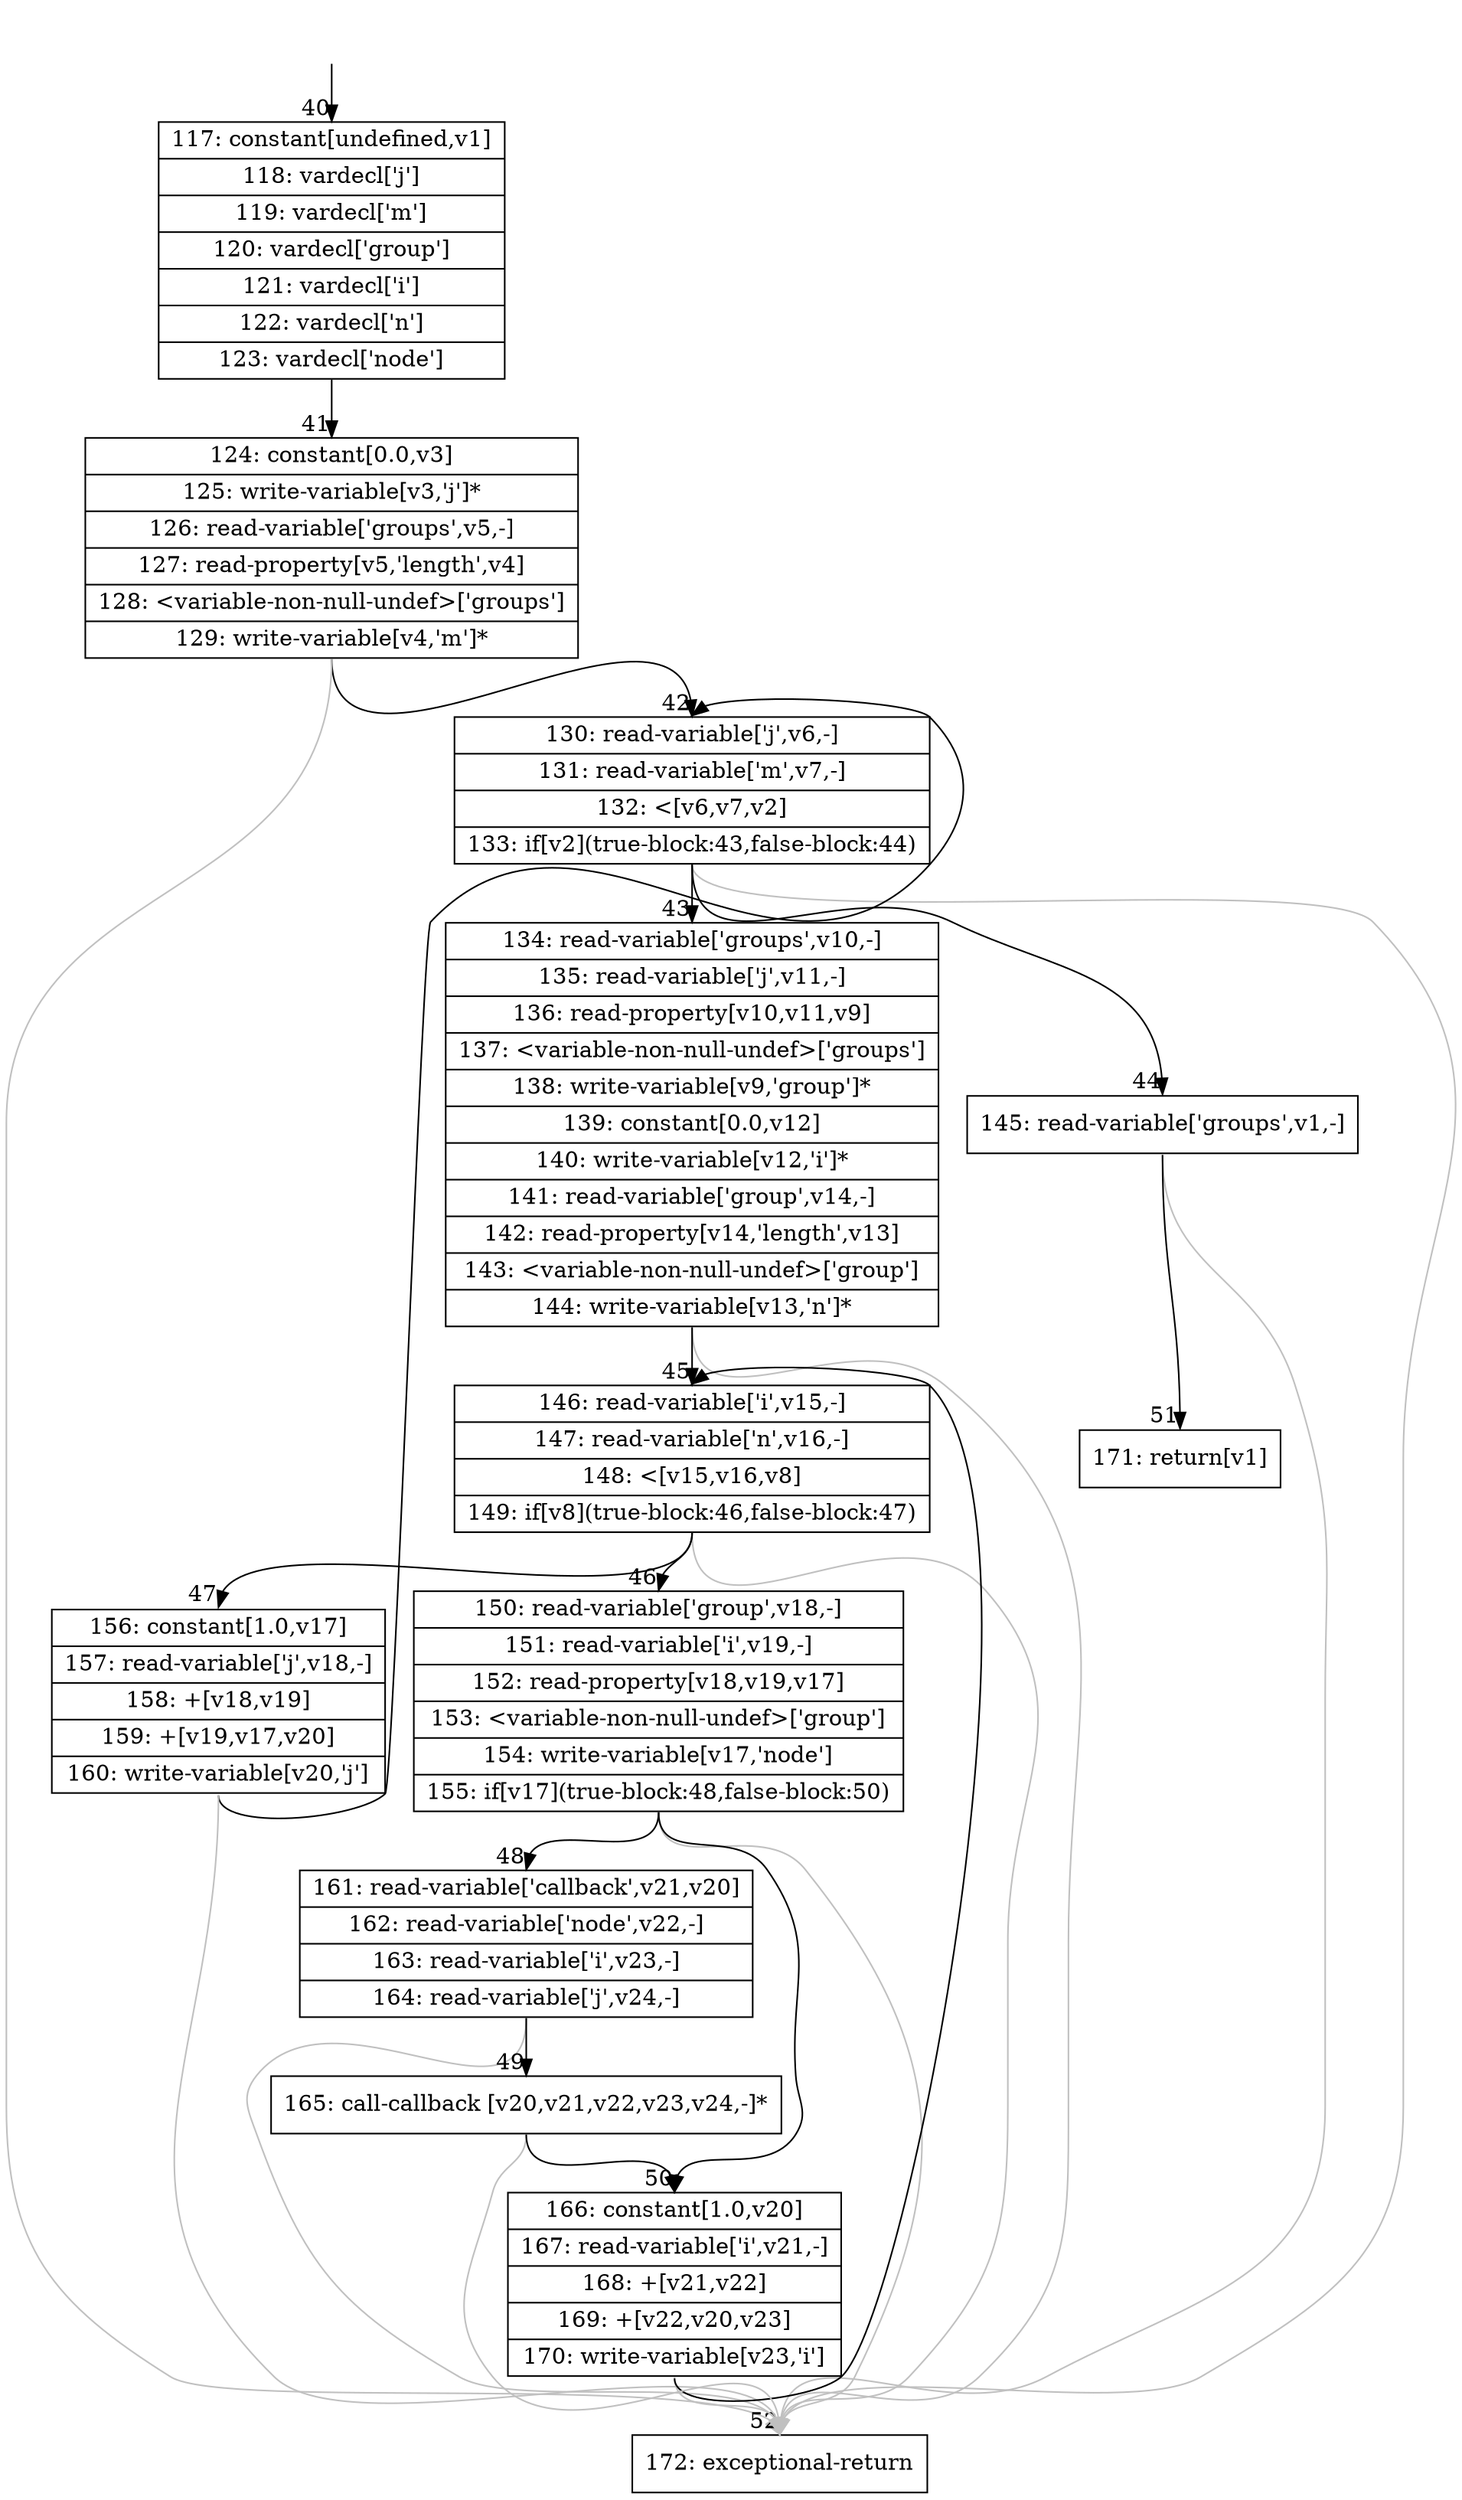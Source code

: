 digraph {
rankdir="TD"
BB_entry3[shape=none,label=""];
BB_entry3 -> BB40 [tailport=s, headport=n, headlabel="    40"]
BB40 [shape=record label="{117: constant[undefined,v1]|118: vardecl['j']|119: vardecl['m']|120: vardecl['group']|121: vardecl['i']|122: vardecl['n']|123: vardecl['node']}" ] 
BB40 -> BB41 [tailport=s, headport=n, headlabel="      41"]
BB41 [shape=record label="{124: constant[0.0,v3]|125: write-variable[v3,'j']*|126: read-variable['groups',v5,-]|127: read-property[v5,'length',v4]|128: \<variable-non-null-undef\>['groups']|129: write-variable[v4,'m']*}" ] 
BB41 -> BB42 [tailport=s, headport=n, headlabel="      42"]
BB41 -> BB52 [tailport=s, headport=n, color=gray, headlabel="      52"]
BB42 [shape=record label="{130: read-variable['j',v6,-]|131: read-variable['m',v7,-]|132: \<[v6,v7,v2]|133: if[v2](true-block:43,false-block:44)}" ] 
BB42 -> BB43 [tailport=s, headport=n, headlabel="      43"]
BB42 -> BB44 [tailport=s, headport=n, headlabel="      44"]
BB42 -> BB52 [tailport=s, headport=n, color=gray]
BB43 [shape=record label="{134: read-variable['groups',v10,-]|135: read-variable['j',v11,-]|136: read-property[v10,v11,v9]|137: \<variable-non-null-undef\>['groups']|138: write-variable[v9,'group']*|139: constant[0.0,v12]|140: write-variable[v12,'i']*|141: read-variable['group',v14,-]|142: read-property[v14,'length',v13]|143: \<variable-non-null-undef\>['group']|144: write-variable[v13,'n']*}" ] 
BB43 -> BB45 [tailport=s, headport=n, headlabel="      45"]
BB43 -> BB52 [tailport=s, headport=n, color=gray]
BB44 [shape=record label="{145: read-variable['groups',v1,-]}" ] 
BB44 -> BB51 [tailport=s, headport=n, headlabel="      51"]
BB44 -> BB52 [tailport=s, headport=n, color=gray]
BB45 [shape=record label="{146: read-variable['i',v15,-]|147: read-variable['n',v16,-]|148: \<[v15,v16,v8]|149: if[v8](true-block:46,false-block:47)}" ] 
BB45 -> BB46 [tailport=s, headport=n, headlabel="      46"]
BB45 -> BB47 [tailport=s, headport=n, headlabel="      47"]
BB45 -> BB52 [tailport=s, headport=n, color=gray]
BB46 [shape=record label="{150: read-variable['group',v18,-]|151: read-variable['i',v19,-]|152: read-property[v18,v19,v17]|153: \<variable-non-null-undef\>['group']|154: write-variable[v17,'node']|155: if[v17](true-block:48,false-block:50)}" ] 
BB46 -> BB48 [tailport=s, headport=n, headlabel="      48"]
BB46 -> BB50 [tailport=s, headport=n, headlabel="      50"]
BB46 -> BB52 [tailport=s, headport=n, color=gray]
BB47 [shape=record label="{156: constant[1.0,v17]|157: read-variable['j',v18,-]|158: +[v18,v19]|159: +[v19,v17,v20]|160: write-variable[v20,'j']}" ] 
BB47 -> BB42 [tailport=s, headport=n]
BB47 -> BB52 [tailport=s, headport=n, color=gray]
BB48 [shape=record label="{161: read-variable['callback',v21,v20]|162: read-variable['node',v22,-]|163: read-variable['i',v23,-]|164: read-variable['j',v24,-]}" ] 
BB48 -> BB49 [tailport=s, headport=n, headlabel="      49"]
BB48 -> BB52 [tailport=s, headport=n, color=gray]
BB49 [shape=record label="{165: call-callback [v20,v21,v22,v23,v24,-]*}" ] 
BB49 -> BB50 [tailport=s, headport=n]
BB49 -> BB52 [tailport=s, headport=n, color=gray]
BB50 [shape=record label="{166: constant[1.0,v20]|167: read-variable['i',v21,-]|168: +[v21,v22]|169: +[v22,v20,v23]|170: write-variable[v23,'i']}" ] 
BB50 -> BB45 [tailport=s, headport=n]
BB50 -> BB52 [tailport=s, headport=n, color=gray]
BB51 [shape=record label="{171: return[v1]}" ] 
BB52 [shape=record label="{172: exceptional-return}" ] 
//#$~ 93
}
